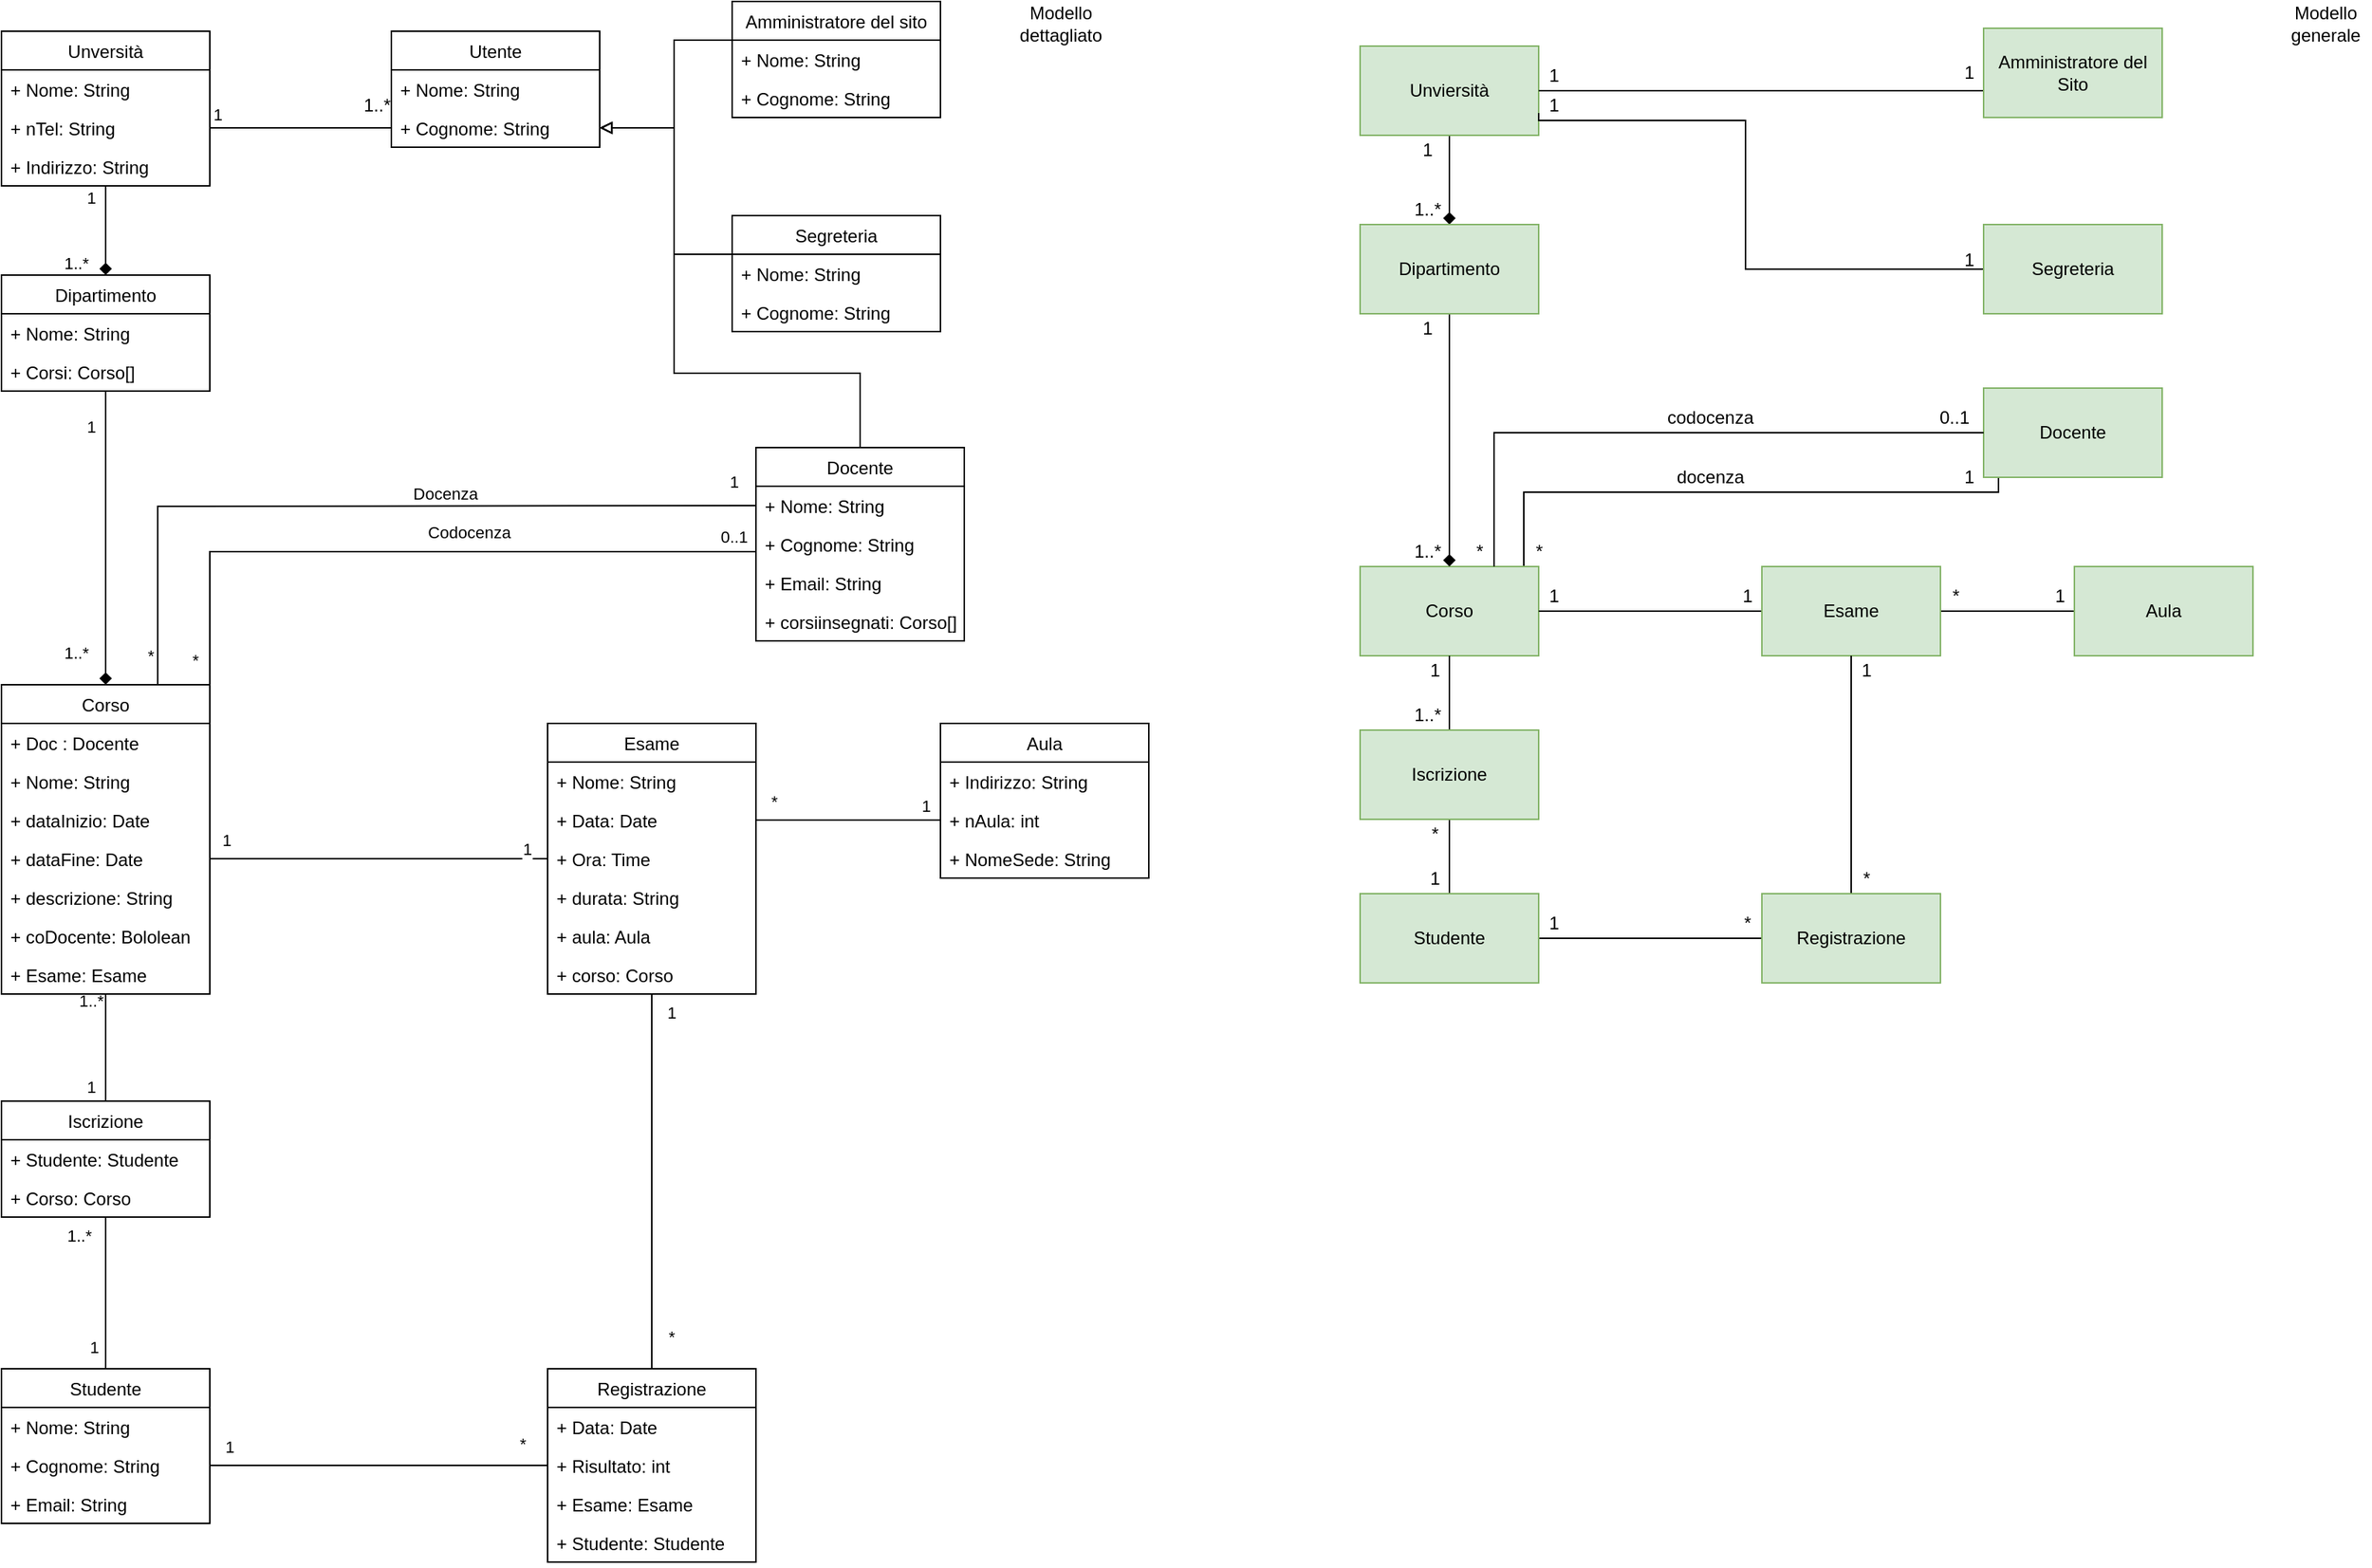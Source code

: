 <mxfile version="16.5.3" type="github">
  <diagram id="H7skH_uxNTBNEzFsWEwE" name="Page-1">
    <mxGraphModel dx="984" dy="561" grid="1" gridSize="10" guides="1" tooltips="1" connect="1" arrows="1" fold="1" page="1" pageScale="1" pageWidth="827" pageHeight="1169" math="0" shadow="0">
      <root>
        <mxCell id="0" />
        <mxCell id="1" parent="0" />
        <mxCell id="htZBh3Qq9oiqBA05xZiS-46" style="edgeStyle=orthogonalEdgeStyle;rounded=0;orthogonalLoop=1;jettySize=auto;html=1;entryX=0.5;entryY=0;entryDx=0;entryDy=0;endArrow=diamond;endFill=1;" parent="1" source="htZBh3Qq9oiqBA05xZiS-1" target="htZBh3Qq9oiqBA05xZiS-45" edge="1">
          <mxGeometry relative="1" as="geometry" />
        </mxCell>
        <mxCell id="htZBh3Qq9oiqBA05xZiS-1" value="Unviersità" style="whiteSpace=wrap;html=1;fillColor=#d5e8d4;strokeColor=#82b366;" parent="1" vertex="1">
          <mxGeometry x="941" y="50" width="120" height="60" as="geometry" />
        </mxCell>
        <mxCell id="htZBh3Qq9oiqBA05xZiS-37" style="edgeStyle=orthogonalEdgeStyle;rounded=0;orthogonalLoop=1;jettySize=auto;html=1;endArrow=none;endFill=0;" parent="1" source="htZBh3Qq9oiqBA05xZiS-4" target="htZBh3Qq9oiqBA05xZiS-9" edge="1">
          <mxGeometry relative="1" as="geometry" />
        </mxCell>
        <mxCell id="htZBh3Qq9oiqBA05xZiS-39" style="edgeStyle=orthogonalEdgeStyle;rounded=0;orthogonalLoop=1;jettySize=auto;html=1;endArrow=none;endFill=0;" parent="1" source="htZBh3Qq9oiqBA05xZiS-4" target="htZBh3Qq9oiqBA05xZiS-13" edge="1">
          <mxGeometry relative="1" as="geometry" />
        </mxCell>
        <mxCell id="htZBh3Qq9oiqBA05xZiS-4" value="Studente" style="rounded=0;whiteSpace=wrap;html=1;fillColor=#d5e8d4;strokeColor=#82b366;" parent="1" vertex="1">
          <mxGeometry x="941" y="620" width="120" height="60" as="geometry" />
        </mxCell>
        <mxCell id="htZBh3Qq9oiqBA05xZiS-31" style="edgeStyle=orthogonalEdgeStyle;rounded=0;orthogonalLoop=1;jettySize=auto;html=1;entryX=0.75;entryY=0;entryDx=0;entryDy=0;endArrow=none;endFill=0;" parent="1" source="htZBh3Qq9oiqBA05xZiS-5" target="htZBh3Qq9oiqBA05xZiS-8" edge="1">
          <mxGeometry relative="1" as="geometry">
            <Array as="points">
              <mxPoint x="1370" y="350" />
              <mxPoint x="1051" y="350" />
              <mxPoint x="1051" y="400" />
            </Array>
          </mxGeometry>
        </mxCell>
        <mxCell id="HuHh-bClSopEB2dZjoSl-1" style="edgeStyle=orthogonalEdgeStyle;rounded=0;orthogonalLoop=1;jettySize=auto;html=1;entryX=0.75;entryY=0;entryDx=0;entryDy=0;endArrow=none;endFill=0;startArrow=none;" parent="1" target="htZBh3Qq9oiqBA05xZiS-8" edge="1">
          <mxGeometry relative="1" as="geometry">
            <mxPoint x="1191" y="280" as="targetPoint" />
            <mxPoint x="1031" y="400" as="sourcePoint" />
          </mxGeometry>
        </mxCell>
        <mxCell id="htZBh3Qq9oiqBA05xZiS-5" value="Docente" style="rounded=0;whiteSpace=wrap;html=1;fillColor=#d5e8d4;strokeColor=#82b366;" parent="1" vertex="1">
          <mxGeometry x="1360" y="280" width="120" height="60" as="geometry" />
        </mxCell>
        <mxCell id="htZBh3Qq9oiqBA05xZiS-49" style="edgeStyle=orthogonalEdgeStyle;rounded=0;orthogonalLoop=1;jettySize=auto;html=1;entryX=1;entryY=0.75;entryDx=0;entryDy=0;endArrow=none;endFill=0;" parent="1" source="htZBh3Qq9oiqBA05xZiS-6" target="htZBh3Qq9oiqBA05xZiS-1" edge="1">
          <mxGeometry relative="1" as="geometry">
            <Array as="points">
              <mxPoint x="1200" y="200" />
              <mxPoint x="1200" y="100" />
              <mxPoint x="1061" y="100" />
            </Array>
          </mxGeometry>
        </mxCell>
        <mxCell id="htZBh3Qq9oiqBA05xZiS-6" value="Segreteria" style="rounded=0;whiteSpace=wrap;html=1;fillColor=#d5e8d4;strokeColor=#82b366;" parent="1" vertex="1">
          <mxGeometry x="1360" y="170" width="120" height="60" as="geometry" />
        </mxCell>
        <mxCell id="htZBh3Qq9oiqBA05xZiS-48" style="edgeStyle=orthogonalEdgeStyle;rounded=0;orthogonalLoop=1;jettySize=auto;html=1;entryX=1;entryY=0.5;entryDx=0;entryDy=0;endArrow=none;endFill=0;" parent="1" source="htZBh3Qq9oiqBA05xZiS-7" target="htZBh3Qq9oiqBA05xZiS-1" edge="1">
          <mxGeometry relative="1" as="geometry">
            <Array as="points">
              <mxPoint x="1120" y="80" />
              <mxPoint x="1120" y="80" />
            </Array>
          </mxGeometry>
        </mxCell>
        <mxCell id="htZBh3Qq9oiqBA05xZiS-7" value="Amministratore del Sito" style="rounded=0;whiteSpace=wrap;html=1;fillColor=#d5e8d4;strokeColor=#82b366;" parent="1" vertex="1">
          <mxGeometry x="1360" y="38" width="120" height="60" as="geometry" />
        </mxCell>
        <mxCell id="htZBh3Qq9oiqBA05xZiS-8" value="Corso" style="rounded=0;whiteSpace=wrap;html=1;fillColor=#d5e8d4;strokeColor=#82b366;" parent="1" vertex="1">
          <mxGeometry x="941" y="400" width="120" height="60" as="geometry" />
        </mxCell>
        <mxCell id="htZBh3Qq9oiqBA05xZiS-36" style="edgeStyle=orthogonalEdgeStyle;rounded=0;orthogonalLoop=1;jettySize=auto;html=1;entryX=0.5;entryY=1;entryDx=0;entryDy=0;endArrow=none;endFill=0;" parent="1" source="htZBh3Qq9oiqBA05xZiS-9" target="htZBh3Qq9oiqBA05xZiS-8" edge="1">
          <mxGeometry relative="1" as="geometry" />
        </mxCell>
        <mxCell id="htZBh3Qq9oiqBA05xZiS-9" value="Iscrizione" style="rounded=0;whiteSpace=wrap;html=1;fillColor=#d5e8d4;strokeColor=#82b366;" parent="1" vertex="1">
          <mxGeometry x="941" y="510" width="120" height="60" as="geometry" />
        </mxCell>
        <mxCell id="htZBh3Qq9oiqBA05xZiS-42" style="edgeStyle=orthogonalEdgeStyle;rounded=0;orthogonalLoop=1;jettySize=auto;html=1;endArrow=none;endFill=0;" parent="1" source="htZBh3Qq9oiqBA05xZiS-10" target="htZBh3Qq9oiqBA05xZiS-12" edge="1">
          <mxGeometry relative="1" as="geometry" />
        </mxCell>
        <mxCell id="htZBh3Qq9oiqBA05xZiS-43" style="edgeStyle=orthogonalEdgeStyle;rounded=0;orthogonalLoop=1;jettySize=auto;html=1;entryX=1;entryY=0.5;entryDx=0;entryDy=0;endArrow=none;endFill=0;" parent="1" source="htZBh3Qq9oiqBA05xZiS-10" target="htZBh3Qq9oiqBA05xZiS-8" edge="1">
          <mxGeometry relative="1" as="geometry" />
        </mxCell>
        <mxCell id="htZBh3Qq9oiqBA05xZiS-10" value="Esame" style="rounded=0;whiteSpace=wrap;html=1;fillColor=#d5e8d4;strokeColor=#82b366;" parent="1" vertex="1">
          <mxGeometry x="1211" y="400" width="120" height="60" as="geometry" />
        </mxCell>
        <mxCell id="htZBh3Qq9oiqBA05xZiS-12" value="Aula" style="rounded=0;whiteSpace=wrap;html=1;fillColor=#d5e8d4;strokeColor=#82b366;" parent="1" vertex="1">
          <mxGeometry x="1421" y="400" width="120" height="60" as="geometry" />
        </mxCell>
        <mxCell id="htZBh3Qq9oiqBA05xZiS-41" style="edgeStyle=orthogonalEdgeStyle;rounded=0;orthogonalLoop=1;jettySize=auto;html=1;entryX=0.5;entryY=1;entryDx=0;entryDy=0;endArrow=none;endFill=0;" parent="1" source="htZBh3Qq9oiqBA05xZiS-13" target="htZBh3Qq9oiqBA05xZiS-10" edge="1">
          <mxGeometry relative="1" as="geometry">
            <Array as="points">
              <mxPoint x="1271" y="550" />
              <mxPoint x="1271" y="550" />
            </Array>
          </mxGeometry>
        </mxCell>
        <mxCell id="htZBh3Qq9oiqBA05xZiS-13" value="Registrazione" style="rounded=0;whiteSpace=wrap;html=1;fillColor=#d5e8d4;strokeColor=#82b366;" parent="1" vertex="1">
          <mxGeometry x="1211" y="620" width="120" height="60" as="geometry" />
        </mxCell>
        <mxCell id="htZBh3Qq9oiqBA05xZiS-47" style="edgeStyle=orthogonalEdgeStyle;rounded=0;orthogonalLoop=1;jettySize=auto;html=1;entryX=0.5;entryY=0;entryDx=0;entryDy=0;endArrow=diamond;endFill=1;" parent="1" source="htZBh3Qq9oiqBA05xZiS-45" target="htZBh3Qq9oiqBA05xZiS-8" edge="1">
          <mxGeometry relative="1" as="geometry" />
        </mxCell>
        <mxCell id="htZBh3Qq9oiqBA05xZiS-45" value="Dipartimento" style="rounded=0;whiteSpace=wrap;html=1;fillColor=#d5e8d4;strokeColor=#82b366;" parent="1" vertex="1">
          <mxGeometry x="941" y="170" width="120" height="60" as="geometry" />
        </mxCell>
        <mxCell id="HuHh-bClSopEB2dZjoSl-2" value="docenza" style="text;html=1;align=center;verticalAlign=middle;resizable=0;points=[];autosize=1;strokeColor=none;fillColor=none;" parent="1" vertex="1">
          <mxGeometry x="1146" y="330" width="60" height="20" as="geometry" />
        </mxCell>
        <mxCell id="HuHh-bClSopEB2dZjoSl-3" value="codocenza" style="text;html=1;align=center;verticalAlign=middle;resizable=0;points=[];autosize=1;strokeColor=none;fillColor=none;" parent="1" vertex="1">
          <mxGeometry x="1141" y="290" width="70" height="20" as="geometry" />
        </mxCell>
        <mxCell id="HuHh-bClSopEB2dZjoSl-6" value="1" style="text;html=1;align=center;verticalAlign=middle;resizable=0;points=[];autosize=1;strokeColor=none;fillColor=none;" parent="1" vertex="1">
          <mxGeometry x="1061" y="60" width="20" height="20" as="geometry" />
        </mxCell>
        <mxCell id="HuHh-bClSopEB2dZjoSl-7" value="1" style="text;html=1;align=center;verticalAlign=middle;resizable=0;points=[];autosize=1;strokeColor=none;fillColor=none;" parent="1" vertex="1">
          <mxGeometry x="1340" y="58" width="20" height="20" as="geometry" />
        </mxCell>
        <mxCell id="HuHh-bClSopEB2dZjoSl-8" value="1" style="text;html=1;align=center;verticalAlign=middle;resizable=0;points=[];autosize=1;strokeColor=none;fillColor=none;" parent="1" vertex="1">
          <mxGeometry x="1340" y="184" width="20" height="20" as="geometry" />
        </mxCell>
        <mxCell id="HuHh-bClSopEB2dZjoSl-9" value="1" style="text;html=1;align=center;verticalAlign=middle;resizable=0;points=[];autosize=1;strokeColor=none;fillColor=none;" parent="1" vertex="1">
          <mxGeometry x="1061" y="80" width="20" height="20" as="geometry" />
        </mxCell>
        <mxCell id="HuHh-bClSopEB2dZjoSl-10" value="1" style="text;html=1;align=center;verticalAlign=middle;resizable=0;points=[];autosize=1;strokeColor=none;fillColor=none;" parent="1" vertex="1">
          <mxGeometry x="976" y="110" width="20" height="20" as="geometry" />
        </mxCell>
        <mxCell id="HuHh-bClSopEB2dZjoSl-11" value="1..*" style="text;html=1;align=center;verticalAlign=middle;resizable=0;points=[];autosize=1;strokeColor=none;fillColor=none;" parent="1" vertex="1">
          <mxGeometry x="971" y="150" width="30" height="20" as="geometry" />
        </mxCell>
        <mxCell id="HuHh-bClSopEB2dZjoSl-12" value="1" style="text;html=1;align=center;verticalAlign=middle;resizable=0;points=[];autosize=1;strokeColor=none;fillColor=none;" parent="1" vertex="1">
          <mxGeometry x="976" y="230" width="20" height="20" as="geometry" />
        </mxCell>
        <mxCell id="HuHh-bClSopEB2dZjoSl-13" value="1..*" style="text;html=1;align=center;verticalAlign=middle;resizable=0;points=[];autosize=1;strokeColor=none;fillColor=none;" parent="1" vertex="1">
          <mxGeometry x="971" y="380" width="30" height="20" as="geometry" />
        </mxCell>
        <mxCell id="HuHh-bClSopEB2dZjoSl-18" value="1" style="text;html=1;align=center;verticalAlign=middle;resizable=0;points=[];autosize=1;strokeColor=none;fillColor=none;" parent="1" vertex="1">
          <mxGeometry x="981" y="460" width="20" height="20" as="geometry" />
        </mxCell>
        <mxCell id="HuHh-bClSopEB2dZjoSl-19" value="1..*" style="text;html=1;align=center;verticalAlign=middle;resizable=0;points=[];autosize=1;strokeColor=none;fillColor=none;" parent="1" vertex="1">
          <mxGeometry x="971" y="490" width="30" height="20" as="geometry" />
        </mxCell>
        <mxCell id="HuHh-bClSopEB2dZjoSl-20" value="*" style="text;html=1;align=center;verticalAlign=middle;resizable=0;points=[];autosize=1;strokeColor=none;fillColor=none;" parent="1" vertex="1">
          <mxGeometry x="981" y="570" width="20" height="20" as="geometry" />
        </mxCell>
        <mxCell id="HuHh-bClSopEB2dZjoSl-21" value="1" style="text;html=1;align=center;verticalAlign=middle;resizable=0;points=[];autosize=1;strokeColor=none;fillColor=none;" parent="1" vertex="1">
          <mxGeometry x="981" y="600" width="20" height="20" as="geometry" />
        </mxCell>
        <mxCell id="HuHh-bClSopEB2dZjoSl-23" value="1" style="text;html=1;align=center;verticalAlign=middle;resizable=0;points=[];autosize=1;strokeColor=none;fillColor=none;" parent="1" vertex="1">
          <mxGeometry x="1061" y="630" width="20" height="20" as="geometry" />
        </mxCell>
        <mxCell id="HuHh-bClSopEB2dZjoSl-24" value="*" style="text;html=1;align=center;verticalAlign=middle;resizable=0;points=[];autosize=1;strokeColor=none;fillColor=none;" parent="1" vertex="1">
          <mxGeometry x="1191" y="630" width="20" height="20" as="geometry" />
        </mxCell>
        <mxCell id="HuHh-bClSopEB2dZjoSl-25" value="*" style="text;html=1;align=center;verticalAlign=middle;resizable=0;points=[];autosize=1;strokeColor=none;fillColor=none;" parent="1" vertex="1">
          <mxGeometry x="1271" y="600" width="20" height="20" as="geometry" />
        </mxCell>
        <mxCell id="HuHh-bClSopEB2dZjoSl-26" value="1" style="text;html=1;align=center;verticalAlign=middle;resizable=0;points=[];autosize=1;strokeColor=none;fillColor=none;" parent="1" vertex="1">
          <mxGeometry x="1271" y="460" width="20" height="20" as="geometry" />
        </mxCell>
        <mxCell id="HuHh-bClSopEB2dZjoSl-27" value="*" style="text;html=1;align=center;verticalAlign=middle;resizable=0;points=[];autosize=1;strokeColor=none;fillColor=none;" parent="1" vertex="1">
          <mxGeometry x="1331" y="410" width="20" height="20" as="geometry" />
        </mxCell>
        <mxCell id="HuHh-bClSopEB2dZjoSl-29" value="1" style="text;html=1;align=center;verticalAlign=middle;resizable=0;points=[];autosize=1;strokeColor=none;fillColor=none;" parent="1" vertex="1">
          <mxGeometry x="1401" y="410" width="20" height="20" as="geometry" />
        </mxCell>
        <mxCell id="HuHh-bClSopEB2dZjoSl-30" value="1" style="text;html=1;align=center;verticalAlign=middle;resizable=0;points=[];autosize=1;strokeColor=none;fillColor=none;" parent="1" vertex="1">
          <mxGeometry x="1061" y="410" width="20" height="20" as="geometry" />
        </mxCell>
        <mxCell id="HuHh-bClSopEB2dZjoSl-31" value="1" style="text;html=1;align=center;verticalAlign=middle;resizable=0;points=[];autosize=1;strokeColor=none;fillColor=none;" parent="1" vertex="1">
          <mxGeometry x="1191" y="410" width="20" height="20" as="geometry" />
        </mxCell>
        <mxCell id="HuHh-bClSopEB2dZjoSl-32" value="1" style="text;html=1;align=center;verticalAlign=middle;resizable=0;points=[];autosize=1;strokeColor=none;fillColor=none;" parent="1" vertex="1">
          <mxGeometry x="1340" y="330" width="20" height="20" as="geometry" />
        </mxCell>
        <mxCell id="HuHh-bClSopEB2dZjoSl-33" value="0..1" style="text;html=1;align=center;verticalAlign=middle;resizable=0;points=[];autosize=1;strokeColor=none;fillColor=none;" parent="1" vertex="1">
          <mxGeometry x="1320" y="290" width="40" height="20" as="geometry" />
        </mxCell>
        <mxCell id="HuHh-bClSopEB2dZjoSl-34" value="*" style="text;html=1;align=center;verticalAlign=middle;resizable=0;points=[];autosize=1;strokeColor=none;fillColor=none;" parent="1" vertex="1">
          <mxGeometry x="1051" y="380" width="20" height="20" as="geometry" />
        </mxCell>
        <mxCell id="HuHh-bClSopEB2dZjoSl-36" value="" style="edgeStyle=orthogonalEdgeStyle;rounded=0;orthogonalLoop=1;jettySize=auto;html=1;entryX=0.75;entryY=0;entryDx=0;entryDy=0;endArrow=none;endFill=0;" parent="1" source="htZBh3Qq9oiqBA05xZiS-5" target="htZBh3Qq9oiqBA05xZiS-8" edge="1">
          <mxGeometry relative="1" as="geometry">
            <mxPoint x="1036" y="380" as="targetPoint" />
            <mxPoint x="1211" y="280" as="sourcePoint" />
          </mxGeometry>
        </mxCell>
        <mxCell id="HuHh-bClSopEB2dZjoSl-37" value="*" style="text;html=1;align=center;verticalAlign=middle;resizable=0;points=[];autosize=1;strokeColor=none;fillColor=none;" parent="1" vertex="1">
          <mxGeometry x="1011" y="380" width="20" height="20" as="geometry" />
        </mxCell>
        <mxCell id="KtQMih75mMSEq9B0olER-35" style="edgeStyle=orthogonalEdgeStyle;rounded=0;orthogonalLoop=1;jettySize=auto;html=1;entryX=0.5;entryY=0;entryDx=0;entryDy=0;endArrow=diamond;endFill=1;" parent="1" source="KtQMih75mMSEq9B0olER-1" target="KtQMih75mMSEq9B0olER-6" edge="1">
          <mxGeometry relative="1" as="geometry" />
        </mxCell>
        <mxCell id="KtQMih75mMSEq9B0olER-36" value="1" style="edgeLabel;html=1;align=center;verticalAlign=middle;resizable=0;points=[];" parent="KtQMih75mMSEq9B0olER-35" vertex="1" connectable="0">
          <mxGeometry x="-0.738" y="-1" relative="1" as="geometry">
            <mxPoint x="-9" as="offset" />
          </mxGeometry>
        </mxCell>
        <mxCell id="KtQMih75mMSEq9B0olER-37" value="1..*" style="edgeLabel;html=1;align=center;verticalAlign=middle;resizable=0;points=[];" parent="KtQMih75mMSEq9B0olER-35" vertex="1" connectable="0">
          <mxGeometry x="0.711" y="-1" relative="1" as="geometry">
            <mxPoint x="-19" as="offset" />
          </mxGeometry>
        </mxCell>
        <mxCell id="KtQMih75mMSEq9B0olER-1" value="Unversità" style="swimlane;fontStyle=0;childLayout=stackLayout;horizontal=1;startSize=26;fillColor=none;horizontalStack=0;resizeParent=1;resizeParentMax=0;resizeLast=0;collapsible=1;marginBottom=0;" parent="1" vertex="1">
          <mxGeometry x="28" y="40" width="140" height="104" as="geometry">
            <mxRectangle x="70" y="120" width="90" height="26" as="alternateBounds" />
          </mxGeometry>
        </mxCell>
        <mxCell id="KtQMih75mMSEq9B0olER-2" value="+ Nome: String" style="text;strokeColor=none;fillColor=none;align=left;verticalAlign=top;spacingLeft=4;spacingRight=4;overflow=hidden;rotatable=0;points=[[0,0.5],[1,0.5]];portConstraint=eastwest;" parent="KtQMih75mMSEq9B0olER-1" vertex="1">
          <mxGeometry y="26" width="140" height="26" as="geometry" />
        </mxCell>
        <mxCell id="KtQMih75mMSEq9B0olER-3" value="+ nTel: String" style="text;strokeColor=none;fillColor=none;align=left;verticalAlign=top;spacingLeft=4;spacingRight=4;overflow=hidden;rotatable=0;points=[[0,0.5],[1,0.5]];portConstraint=eastwest;" parent="KtQMih75mMSEq9B0olER-1" vertex="1">
          <mxGeometry y="52" width="140" height="26" as="geometry" />
        </mxCell>
        <mxCell id="KtQMih75mMSEq9B0olER-4" value="+ Indirizzo: String" style="text;strokeColor=none;fillColor=none;align=left;verticalAlign=top;spacingLeft=4;spacingRight=4;overflow=hidden;rotatable=0;points=[[0,0.5],[1,0.5]];portConstraint=eastwest;" parent="KtQMih75mMSEq9B0olER-1" vertex="1">
          <mxGeometry y="78" width="140" height="26" as="geometry" />
        </mxCell>
        <mxCell id="KtQMih75mMSEq9B0olER-38" style="edgeStyle=orthogonalEdgeStyle;rounded=0;orthogonalLoop=1;jettySize=auto;html=1;entryX=0.5;entryY=0;entryDx=0;entryDy=0;endArrow=diamond;endFill=1;" parent="1" source="KtQMih75mMSEq9B0olER-6" target="KtQMih75mMSEq9B0olER-10" edge="1">
          <mxGeometry relative="1" as="geometry" />
        </mxCell>
        <mxCell id="KtQMih75mMSEq9B0olER-39" value="1" style="edgeLabel;html=1;align=center;verticalAlign=middle;resizable=0;points=[];" parent="KtQMih75mMSEq9B0olER-38" vertex="1" connectable="0">
          <mxGeometry x="-0.741" relative="1" as="geometry">
            <mxPoint x="-10" y="-2" as="offset" />
          </mxGeometry>
        </mxCell>
        <mxCell id="KtQMih75mMSEq9B0olER-40" value="1..*" style="edgeLabel;html=1;align=center;verticalAlign=middle;resizable=0;points=[];" parent="KtQMih75mMSEq9B0olER-38" vertex="1" connectable="0">
          <mxGeometry x="0.778" relative="1" as="geometry">
            <mxPoint x="-20" as="offset" />
          </mxGeometry>
        </mxCell>
        <mxCell id="KtQMih75mMSEq9B0olER-6" value="Dipartimento" style="swimlane;fontStyle=0;childLayout=stackLayout;horizontal=1;startSize=26;fillColor=none;horizontalStack=0;resizeParent=1;resizeParentMax=0;resizeLast=0;collapsible=1;marginBottom=0;" parent="1" vertex="1">
          <mxGeometry x="28" y="204" width="140" height="78" as="geometry" />
        </mxCell>
        <mxCell id="KtQMih75mMSEq9B0olER-7" value="+ Nome: String" style="text;strokeColor=none;fillColor=none;align=left;verticalAlign=top;spacingLeft=4;spacingRight=4;overflow=hidden;rotatable=0;points=[[0,0.5],[1,0.5]];portConstraint=eastwest;" parent="KtQMih75mMSEq9B0olER-6" vertex="1">
          <mxGeometry y="26" width="140" height="26" as="geometry" />
        </mxCell>
        <mxCell id="KtQMih75mMSEq9B0olER-8" value="+ Corsi: Corso[]" style="text;strokeColor=none;fillColor=none;align=left;verticalAlign=top;spacingLeft=4;spacingRight=4;overflow=hidden;rotatable=0;points=[[0,0.5],[1,0.5]];portConstraint=eastwest;" parent="KtQMih75mMSEq9B0olER-6" vertex="1">
          <mxGeometry y="52" width="140" height="26" as="geometry" />
        </mxCell>
        <mxCell id="KtQMih75mMSEq9B0olER-46" style="edgeStyle=orthogonalEdgeStyle;rounded=0;orthogonalLoop=1;jettySize=auto;html=1;entryX=0.5;entryY=0;entryDx=0;entryDy=0;endArrow=none;endFill=0;" parent="1" source="KtQMih75mMSEq9B0olER-10" target="KtQMih75mMSEq9B0olER-41" edge="1">
          <mxGeometry relative="1" as="geometry" />
        </mxCell>
        <mxCell id="KtQMih75mMSEq9B0olER-47" value="1" style="edgeLabel;html=1;align=center;verticalAlign=middle;resizable=0;points=[];" parent="KtQMih75mMSEq9B0olER-46" vertex="1" connectable="0">
          <mxGeometry x="0.836" relative="1" as="geometry">
            <mxPoint x="-10" y="-4" as="offset" />
          </mxGeometry>
        </mxCell>
        <mxCell id="KtQMih75mMSEq9B0olER-48" value="1..*" style="edgeLabel;html=1;align=center;verticalAlign=middle;resizable=0;points=[];" parent="KtQMih75mMSEq9B0olER-46" vertex="1" connectable="0">
          <mxGeometry x="-0.876" y="-1" relative="1" as="geometry">
            <mxPoint x="-9" as="offset" />
          </mxGeometry>
        </mxCell>
        <mxCell id="KtQMih75mMSEq9B0olER-10" value="Corso" style="swimlane;fontStyle=0;childLayout=stackLayout;horizontal=1;startSize=26;fillColor=none;horizontalStack=0;resizeParent=1;resizeParentMax=0;resizeLast=0;collapsible=1;marginBottom=0;" parent="1" vertex="1">
          <mxGeometry x="28" y="479.5" width="140" height="208" as="geometry" />
        </mxCell>
        <mxCell id="KtQMih75mMSEq9B0olER-11" value="+ Doc : Docente " style="text;strokeColor=none;fillColor=none;align=left;verticalAlign=top;spacingLeft=4;spacingRight=4;overflow=hidden;rotatable=0;points=[[0,0.5],[1,0.5]];portConstraint=eastwest;" parent="KtQMih75mMSEq9B0olER-10" vertex="1">
          <mxGeometry y="26" width="140" height="26" as="geometry" />
        </mxCell>
        <mxCell id="KtQMih75mMSEq9B0olER-12" value="+ Nome: String" style="text;strokeColor=none;fillColor=none;align=left;verticalAlign=top;spacingLeft=4;spacingRight=4;overflow=hidden;rotatable=0;points=[[0,0.5],[1,0.5]];portConstraint=eastwest;" parent="KtQMih75mMSEq9B0olER-10" vertex="1">
          <mxGeometry y="52" width="140" height="26" as="geometry" />
        </mxCell>
        <mxCell id="KtQMih75mMSEq9B0olER-13" value="+ dataInizio: Date&#xa;" style="text;strokeColor=none;fillColor=none;align=left;verticalAlign=top;spacingLeft=4;spacingRight=4;overflow=hidden;rotatable=0;points=[[0,0.5],[1,0.5]];portConstraint=eastwest;" parent="KtQMih75mMSEq9B0olER-10" vertex="1">
          <mxGeometry y="78" width="140" height="26" as="geometry" />
        </mxCell>
        <mxCell id="KtQMih75mMSEq9B0olER-14" value="+ dataFine: Date&#xa;" style="text;strokeColor=none;fillColor=none;align=left;verticalAlign=top;spacingLeft=4;spacingRight=4;overflow=hidden;rotatable=0;points=[[0,0.5],[1,0.5]];portConstraint=eastwest;" parent="KtQMih75mMSEq9B0olER-10" vertex="1">
          <mxGeometry y="104" width="140" height="26" as="geometry" />
        </mxCell>
        <mxCell id="KtQMih75mMSEq9B0olER-15" value="+ descrizione: String" style="text;strokeColor=none;fillColor=none;align=left;verticalAlign=top;spacingLeft=4;spacingRight=4;overflow=hidden;rotatable=0;points=[[0,0.5],[1,0.5]];portConstraint=eastwest;" parent="KtQMih75mMSEq9B0olER-10" vertex="1">
          <mxGeometry y="130" width="140" height="26" as="geometry" />
        </mxCell>
        <mxCell id="KtQMih75mMSEq9B0olER-16" value="+ coDocente: Bololean" style="text;strokeColor=none;fillColor=none;align=left;verticalAlign=top;spacingLeft=4;spacingRight=4;overflow=hidden;rotatable=0;points=[[0,0.5],[1,0.5]];portConstraint=eastwest;" parent="KtQMih75mMSEq9B0olER-10" vertex="1">
          <mxGeometry y="156" width="140" height="26" as="geometry" />
        </mxCell>
        <mxCell id="KtQMih75mMSEq9B0olER-17" value="+ Esame: Esame" style="text;strokeColor=none;fillColor=none;align=left;verticalAlign=top;spacingLeft=4;spacingRight=4;overflow=hidden;rotatable=0;points=[[0,0.5],[1,0.5]];portConstraint=eastwest;" parent="KtQMih75mMSEq9B0olER-10" vertex="1">
          <mxGeometry y="182" width="140" height="26" as="geometry" />
        </mxCell>
        <mxCell id="KtQMih75mMSEq9B0olER-74" style="edgeStyle=orthogonalEdgeStyle;rounded=0;orthogonalLoop=1;jettySize=auto;html=1;endArrow=none;endFill=0;" parent="1" source="KtQMih75mMSEq9B0olER-18" target="KtQMih75mMSEq9B0olER-65" edge="1">
          <mxGeometry relative="1" as="geometry" />
        </mxCell>
        <mxCell id="KtQMih75mMSEq9B0olER-75" value="1" style="edgeLabel;html=1;align=center;verticalAlign=middle;resizable=0;points=[];" parent="KtQMih75mMSEq9B0olER-74" vertex="1" connectable="0">
          <mxGeometry x="-0.879" y="1" relative="1" as="geometry">
            <mxPoint x="12" y="-3" as="offset" />
          </mxGeometry>
        </mxCell>
        <mxCell id="KtQMih75mMSEq9B0olER-76" value="*" style="edgeLabel;html=1;align=center;verticalAlign=middle;resizable=0;points=[];" parent="KtQMih75mMSEq9B0olER-74" vertex="1" connectable="0">
          <mxGeometry x="0.856" relative="1" as="geometry">
            <mxPoint x="13" y="-4" as="offset" />
          </mxGeometry>
        </mxCell>
        <mxCell id="KtQMih75mMSEq9B0olER-18" value="Esame" style="swimlane;fontStyle=0;childLayout=stackLayout;horizontal=1;startSize=26;fillColor=none;horizontalStack=0;resizeParent=1;resizeParentMax=0;resizeLast=0;collapsible=1;marginBottom=0;" parent="1" vertex="1">
          <mxGeometry x="395" y="505.5" width="140" height="182" as="geometry" />
        </mxCell>
        <mxCell id="KtQMih75mMSEq9B0olER-19" value="+ Nome: String" style="text;strokeColor=none;fillColor=none;align=left;verticalAlign=top;spacingLeft=4;spacingRight=4;overflow=hidden;rotatable=0;points=[[0,0.5],[1,0.5]];portConstraint=eastwest;" parent="KtQMih75mMSEq9B0olER-18" vertex="1">
          <mxGeometry y="26" width="140" height="26" as="geometry" />
        </mxCell>
        <mxCell id="KtQMih75mMSEq9B0olER-20" value="+ Data: Date" style="text;strokeColor=none;fillColor=none;align=left;verticalAlign=top;spacingLeft=4;spacingRight=4;overflow=hidden;rotatable=0;points=[[0,0.5],[1,0.5]];portConstraint=eastwest;" parent="KtQMih75mMSEq9B0olER-18" vertex="1">
          <mxGeometry y="52" width="140" height="26" as="geometry" />
        </mxCell>
        <mxCell id="KtQMih75mMSEq9B0olER-21" value="+ Ora: Time" style="text;strokeColor=none;fillColor=none;align=left;verticalAlign=top;spacingLeft=4;spacingRight=4;overflow=hidden;rotatable=0;points=[[0,0.5],[1,0.5]];portConstraint=eastwest;" parent="KtQMih75mMSEq9B0olER-18" vertex="1">
          <mxGeometry y="78" width="140" height="26" as="geometry" />
        </mxCell>
        <mxCell id="KtQMih75mMSEq9B0olER-22" value="+ durata: String" style="text;strokeColor=none;fillColor=none;align=left;verticalAlign=top;spacingLeft=4;spacingRight=4;overflow=hidden;rotatable=0;points=[[0,0.5],[1,0.5]];portConstraint=eastwest;" parent="KtQMih75mMSEq9B0olER-18" vertex="1">
          <mxGeometry y="104" width="140" height="26" as="geometry" />
        </mxCell>
        <mxCell id="KtQMih75mMSEq9B0olER-23" value="+ aula: Aula" style="text;strokeColor=none;fillColor=none;align=left;verticalAlign=top;spacingLeft=4;spacingRight=4;overflow=hidden;rotatable=0;points=[[0,0.5],[1,0.5]];portConstraint=eastwest;" parent="KtQMih75mMSEq9B0olER-18" vertex="1">
          <mxGeometry y="130" width="140" height="26" as="geometry" />
        </mxCell>
        <mxCell id="KtQMih75mMSEq9B0olER-100" value="+ corso: Corso" style="text;strokeColor=none;fillColor=none;align=left;verticalAlign=top;spacingLeft=4;spacingRight=4;overflow=hidden;rotatable=0;points=[[0,0.5],[1,0.5]];portConstraint=eastwest;" parent="KtQMih75mMSEq9B0olER-18" vertex="1">
          <mxGeometry y="156" width="140" height="26" as="geometry" />
        </mxCell>
        <mxCell id="KtQMih75mMSEq9B0olER-24" value="Docente" style="swimlane;fontStyle=0;childLayout=stackLayout;horizontal=1;startSize=26;fillColor=none;horizontalStack=0;resizeParent=1;resizeParentMax=0;resizeLast=0;collapsible=1;marginBottom=0;" parent="1" vertex="1">
          <mxGeometry x="535" y="320" width="140" height="130" as="geometry">
            <mxRectangle x="535" y="320" width="80" height="26" as="alternateBounds" />
          </mxGeometry>
        </mxCell>
        <mxCell id="KtQMih75mMSEq9B0olER-130" value="+ Nome: String" style="text;strokeColor=none;fillColor=none;align=left;verticalAlign=top;spacingLeft=4;spacingRight=4;overflow=hidden;rotatable=0;points=[[0,0.5],[1,0.5]];portConstraint=eastwest;" parent="KtQMih75mMSEq9B0olER-24" vertex="1">
          <mxGeometry y="26" width="140" height="26" as="geometry" />
        </mxCell>
        <mxCell id="KtQMih75mMSEq9B0olER-131" value="+ Cognome: String" style="text;strokeColor=none;fillColor=none;align=left;verticalAlign=top;spacingLeft=4;spacingRight=4;overflow=hidden;rotatable=0;points=[[0,0.5],[1,0.5]];portConstraint=eastwest;" parent="KtQMih75mMSEq9B0olER-24" vertex="1">
          <mxGeometry y="52" width="140" height="26" as="geometry" />
        </mxCell>
        <mxCell id="KtQMih75mMSEq9B0olER-27" value="+ Email: String" style="text;strokeColor=none;fillColor=none;align=left;verticalAlign=top;spacingLeft=4;spacingRight=4;overflow=hidden;rotatable=0;points=[[0,0.5],[1,0.5]];portConstraint=eastwest;" parent="KtQMih75mMSEq9B0olER-24" vertex="1">
          <mxGeometry y="78" width="140" height="26" as="geometry" />
        </mxCell>
        <mxCell id="KtQMih75mMSEq9B0olER-28" value="+ corsiinsegnati: Corso[]" style="text;strokeColor=none;fillColor=none;align=left;verticalAlign=top;spacingLeft=4;spacingRight=4;overflow=hidden;rotatable=0;points=[[0,0.5],[1,0.5]];portConstraint=eastwest;" parent="KtQMih75mMSEq9B0olER-24" vertex="1">
          <mxGeometry y="104" width="140" height="26" as="geometry" />
        </mxCell>
        <mxCell id="KtQMih75mMSEq9B0olER-29" value="Studente" style="swimlane;fontStyle=0;childLayout=stackLayout;horizontal=1;startSize=26;fillColor=none;horizontalStack=0;resizeParent=1;resizeParentMax=0;resizeLast=0;collapsible=1;marginBottom=0;" parent="1" vertex="1">
          <mxGeometry x="28" y="939.5" width="140" height="104" as="geometry" />
        </mxCell>
        <mxCell id="KtQMih75mMSEq9B0olER-30" value="+ Nome: String" style="text;strokeColor=none;fillColor=none;align=left;verticalAlign=top;spacingLeft=4;spacingRight=4;overflow=hidden;rotatable=0;points=[[0,0.5],[1,0.5]];portConstraint=eastwest;" parent="KtQMih75mMSEq9B0olER-29" vertex="1">
          <mxGeometry y="26" width="140" height="26" as="geometry" />
        </mxCell>
        <mxCell id="KtQMih75mMSEq9B0olER-31" value="+ Cognome: String" style="text;strokeColor=none;fillColor=none;align=left;verticalAlign=top;spacingLeft=4;spacingRight=4;overflow=hidden;rotatable=0;points=[[0,0.5],[1,0.5]];portConstraint=eastwest;" parent="KtQMih75mMSEq9B0olER-29" vertex="1">
          <mxGeometry y="52" width="140" height="26" as="geometry" />
        </mxCell>
        <mxCell id="KtQMih75mMSEq9B0olER-32" value="+ Email: String" style="text;strokeColor=none;fillColor=none;align=left;verticalAlign=top;spacingLeft=4;spacingRight=4;overflow=hidden;rotatable=0;points=[[0,0.5],[1,0.5]];portConstraint=eastwest;" parent="KtQMih75mMSEq9B0olER-29" vertex="1">
          <mxGeometry y="78" width="140" height="26" as="geometry" />
        </mxCell>
        <mxCell id="KtQMih75mMSEq9B0olER-49" style="edgeStyle=orthogonalEdgeStyle;rounded=0;orthogonalLoop=1;jettySize=auto;html=1;entryX=0.5;entryY=0;entryDx=0;entryDy=0;endArrow=none;endFill=0;" parent="1" source="KtQMih75mMSEq9B0olER-41" target="KtQMih75mMSEq9B0olER-29" edge="1">
          <mxGeometry relative="1" as="geometry" />
        </mxCell>
        <mxCell id="KtQMih75mMSEq9B0olER-98" value="1" style="edgeLabel;html=1;align=center;verticalAlign=middle;resizable=0;points=[];" parent="KtQMih75mMSEq9B0olER-49" vertex="1" connectable="0">
          <mxGeometry x="0.704" y="-1" relative="1" as="geometry">
            <mxPoint x="-7" as="offset" />
          </mxGeometry>
        </mxCell>
        <mxCell id="KtQMih75mMSEq9B0olER-99" value="1..*" style="edgeLabel;html=1;align=center;verticalAlign=middle;resizable=0;points=[];" parent="KtQMih75mMSEq9B0olER-49" vertex="1" connectable="0">
          <mxGeometry x="-0.676" y="4" relative="1" as="geometry">
            <mxPoint x="-22" y="-4" as="offset" />
          </mxGeometry>
        </mxCell>
        <mxCell id="KtQMih75mMSEq9B0olER-41" value="Iscrizione" style="swimlane;fontStyle=0;childLayout=stackLayout;horizontal=1;startSize=26;fillColor=none;horizontalStack=0;resizeParent=1;resizeParentMax=0;resizeLast=0;collapsible=1;marginBottom=0;" parent="1" vertex="1">
          <mxGeometry x="28" y="759.5" width="140" height="78" as="geometry">
            <mxRectangle x="28" y="759.5" width="80" height="26" as="alternateBounds" />
          </mxGeometry>
        </mxCell>
        <mxCell id="KtQMih75mMSEq9B0olER-42" value="+ Studente: Studente" style="text;strokeColor=none;fillColor=none;align=left;verticalAlign=top;spacingLeft=4;spacingRight=4;overflow=hidden;rotatable=0;points=[[0,0.5],[1,0.5]];portConstraint=eastwest;" parent="KtQMih75mMSEq9B0olER-41" vertex="1">
          <mxGeometry y="26" width="140" height="26" as="geometry" />
        </mxCell>
        <mxCell id="KtQMih75mMSEq9B0olER-43" value="+ Corso: Corso" style="text;strokeColor=none;fillColor=none;align=left;verticalAlign=top;spacingLeft=4;spacingRight=4;overflow=hidden;rotatable=0;points=[[0,0.5],[1,0.5]];portConstraint=eastwest;" parent="KtQMih75mMSEq9B0olER-41" vertex="1">
          <mxGeometry y="52" width="140" height="26" as="geometry" />
        </mxCell>
        <mxCell id="KtQMih75mMSEq9B0olER-50" value="Amministratore del sito" style="swimlane;fontStyle=0;childLayout=stackLayout;horizontal=1;startSize=26;fillColor=none;horizontalStack=0;resizeParent=1;resizeParentMax=0;resizeLast=0;collapsible=1;marginBottom=0;" parent="1" vertex="1">
          <mxGeometry x="519" y="20" width="140" height="78" as="geometry" />
        </mxCell>
        <mxCell id="KtQMih75mMSEq9B0olER-126" value="+ Nome: String" style="text;strokeColor=none;fillColor=none;align=left;verticalAlign=top;spacingLeft=4;spacingRight=4;overflow=hidden;rotatable=0;points=[[0,0.5],[1,0.5]];portConstraint=eastwest;" parent="KtQMih75mMSEq9B0olER-50" vertex="1">
          <mxGeometry y="26" width="140" height="26" as="geometry" />
        </mxCell>
        <mxCell id="KtQMih75mMSEq9B0olER-127" value="+ Cognome: String" style="text;strokeColor=none;fillColor=none;align=left;verticalAlign=top;spacingLeft=4;spacingRight=4;overflow=hidden;rotatable=0;points=[[0,0.5],[1,0.5]];portConstraint=eastwest;" parent="KtQMih75mMSEq9B0olER-50" vertex="1">
          <mxGeometry y="52" width="140" height="26" as="geometry" />
        </mxCell>
        <mxCell id="KtQMih75mMSEq9B0olER-58" value="Segreteria" style="swimlane;fontStyle=0;childLayout=stackLayout;horizontal=1;startSize=26;fillColor=none;horizontalStack=0;resizeParent=1;resizeParentMax=0;resizeLast=0;collapsible=1;marginBottom=0;" parent="1" vertex="1">
          <mxGeometry x="519" y="164" width="140" height="78" as="geometry">
            <mxRectangle x="519" y="164" width="90" height="26" as="alternateBounds" />
          </mxGeometry>
        </mxCell>
        <mxCell id="KtQMih75mMSEq9B0olER-128" value="+ Nome: String" style="text;strokeColor=none;fillColor=none;align=left;verticalAlign=top;spacingLeft=4;spacingRight=4;overflow=hidden;rotatable=0;points=[[0,0.5],[1,0.5]];portConstraint=eastwest;" parent="KtQMih75mMSEq9B0olER-58" vertex="1">
          <mxGeometry y="26" width="140" height="26" as="geometry" />
        </mxCell>
        <mxCell id="KtQMih75mMSEq9B0olER-129" value="+ Cognome: String" style="text;strokeColor=none;fillColor=none;align=left;verticalAlign=top;spacingLeft=4;spacingRight=4;overflow=hidden;rotatable=0;points=[[0,0.5],[1,0.5]];portConstraint=eastwest;" parent="KtQMih75mMSEq9B0olER-58" vertex="1">
          <mxGeometry y="52" width="140" height="26" as="geometry" />
        </mxCell>
        <mxCell id="KtQMih75mMSEq9B0olER-65" value="Registrazione" style="swimlane;fontStyle=0;childLayout=stackLayout;horizontal=1;startSize=26;fillColor=none;horizontalStack=0;resizeParent=1;resizeParentMax=0;resizeLast=0;collapsible=1;marginBottom=0;" parent="1" vertex="1">
          <mxGeometry x="395" y="939.5" width="140" height="130" as="geometry" />
        </mxCell>
        <mxCell id="KtQMih75mMSEq9B0olER-66" value="+ Data: Date" style="text;strokeColor=none;fillColor=none;align=left;verticalAlign=top;spacingLeft=4;spacingRight=4;overflow=hidden;rotatable=0;points=[[0,0.5],[1,0.5]];portConstraint=eastwest;" parent="KtQMih75mMSEq9B0olER-65" vertex="1">
          <mxGeometry y="26" width="140" height="26" as="geometry" />
        </mxCell>
        <mxCell id="KtQMih75mMSEq9B0olER-67" value="+ Risultato: int" style="text;strokeColor=none;fillColor=none;align=left;verticalAlign=top;spacingLeft=4;spacingRight=4;overflow=hidden;rotatable=0;points=[[0,0.5],[1,0.5]];portConstraint=eastwest;" parent="KtQMih75mMSEq9B0olER-65" vertex="1">
          <mxGeometry y="52" width="140" height="26" as="geometry" />
        </mxCell>
        <mxCell id="KtQMih75mMSEq9B0olER-96" value="+ Esame: Esame" style="text;strokeColor=none;fillColor=none;align=left;verticalAlign=top;spacingLeft=4;spacingRight=4;overflow=hidden;rotatable=0;points=[[0,0.5],[1,0.5]];portConstraint=eastwest;" parent="KtQMih75mMSEq9B0olER-65" vertex="1">
          <mxGeometry y="78" width="140" height="26" as="geometry" />
        </mxCell>
        <mxCell id="KtQMih75mMSEq9B0olER-97" value="+ Studente: Studente" style="text;strokeColor=none;fillColor=none;align=left;verticalAlign=top;spacingLeft=4;spacingRight=4;overflow=hidden;rotatable=0;points=[[0,0.5],[1,0.5]];portConstraint=eastwest;" parent="KtQMih75mMSEq9B0olER-65" vertex="1">
          <mxGeometry y="104" width="140" height="26" as="geometry" />
        </mxCell>
        <mxCell id="KtQMih75mMSEq9B0olER-71" style="edgeStyle=orthogonalEdgeStyle;rounded=0;orthogonalLoop=1;jettySize=auto;html=1;entryX=0;entryY=0.5;entryDx=0;entryDy=0;endArrow=none;endFill=0;" parent="1" source="KtQMih75mMSEq9B0olER-31" target="KtQMih75mMSEq9B0olER-67" edge="1">
          <mxGeometry relative="1" as="geometry" />
        </mxCell>
        <mxCell id="KtQMih75mMSEq9B0olER-72" value="1" style="edgeLabel;html=1;align=center;verticalAlign=middle;resizable=0;points=[];" parent="KtQMih75mMSEq9B0olER-71" vertex="1" connectable="0">
          <mxGeometry x="-0.89" y="2" relative="1" as="geometry">
            <mxPoint y="-11" as="offset" />
          </mxGeometry>
        </mxCell>
        <mxCell id="KtQMih75mMSEq9B0olER-73" value="*" style="edgeLabel;html=1;align=center;verticalAlign=middle;resizable=0;points=[];" parent="KtQMih75mMSEq9B0olER-71" vertex="1" connectable="0">
          <mxGeometry x="0.887" relative="1" as="geometry">
            <mxPoint x="-4" y="-15" as="offset" />
          </mxGeometry>
        </mxCell>
        <mxCell id="KtQMih75mMSEq9B0olER-77" style="edgeStyle=orthogonalEdgeStyle;rounded=0;orthogonalLoop=1;jettySize=auto;html=1;entryX=1;entryY=0.5;entryDx=0;entryDy=0;endArrow=none;endFill=0;" parent="1" source="KtQMih75mMSEq9B0olER-21" target="KtQMih75mMSEq9B0olER-14" edge="1">
          <mxGeometry relative="1" as="geometry" />
        </mxCell>
        <mxCell id="KtQMih75mMSEq9B0olER-78" value="1" style="edgeLabel;html=1;align=center;verticalAlign=middle;resizable=0;points=[];" parent="KtQMih75mMSEq9B0olER-77" vertex="1" connectable="0">
          <mxGeometry x="0.905" y="-3" relative="1" as="geometry">
            <mxPoint y="-10" as="offset" />
          </mxGeometry>
        </mxCell>
        <mxCell id="KtQMih75mMSEq9B0olER-79" value="1" style="edgeLabel;html=1;align=center;verticalAlign=middle;resizable=0;points=[];" parent="KtQMih75mMSEq9B0olER-77" vertex="1" connectable="0">
          <mxGeometry x="-0.872" relative="1" as="geometry">
            <mxPoint y="-7" as="offset" />
          </mxGeometry>
        </mxCell>
        <mxCell id="KtQMih75mMSEq9B0olER-80" style="edgeStyle=orthogonalEdgeStyle;rounded=0;orthogonalLoop=1;jettySize=auto;html=1;entryX=0.75;entryY=0;entryDx=0;entryDy=0;endArrow=none;endFill=0;" parent="1" target="KtQMih75mMSEq9B0olER-10" edge="1">
          <mxGeometry relative="1" as="geometry">
            <mxPoint x="535.0" y="359.0" as="sourcePoint" />
          </mxGeometry>
        </mxCell>
        <mxCell id="KtQMih75mMSEq9B0olER-82" value="Docenza" style="edgeLabel;html=1;align=center;verticalAlign=middle;resizable=0;points=[];" parent="KtQMih75mMSEq9B0olER-80" vertex="1" connectable="0">
          <mxGeometry x="-0.198" y="3" relative="1" as="geometry">
            <mxPoint y="-12" as="offset" />
          </mxGeometry>
        </mxCell>
        <mxCell id="KtQMih75mMSEq9B0olER-87" value="*" style="edgeLabel;html=1;align=center;verticalAlign=middle;resizable=0;points=[];" parent="KtQMih75mMSEq9B0olER-80" vertex="1" connectable="0">
          <mxGeometry x="0.916" y="2" relative="1" as="geometry">
            <mxPoint x="-7" y="2" as="offset" />
          </mxGeometry>
        </mxCell>
        <mxCell id="KtQMih75mMSEq9B0olER-81" style="edgeStyle=orthogonalEdgeStyle;rounded=0;orthogonalLoop=1;jettySize=auto;html=1;entryX=1;entryY=0;entryDx=0;entryDy=0;endArrow=none;endFill=0;" parent="1" target="KtQMih75mMSEq9B0olER-10" edge="1">
          <mxGeometry relative="1" as="geometry">
            <mxPoint x="535.0" y="359.0" as="sourcePoint" />
            <Array as="points">
              <mxPoint x="535" y="390" />
              <mxPoint x="168" y="390" />
            </Array>
          </mxGeometry>
        </mxCell>
        <mxCell id="KtQMih75mMSEq9B0olER-83" value="Codocenza" style="edgeLabel;html=1;align=center;verticalAlign=middle;resizable=0;points=[];" parent="KtQMih75mMSEq9B0olER-81" vertex="1" connectable="0">
          <mxGeometry x="-0.078" relative="1" as="geometry">
            <mxPoint y="-13" as="offset" />
          </mxGeometry>
        </mxCell>
        <mxCell id="KtQMih75mMSEq9B0olER-84" value="1" style="edgeLabel;html=1;align=center;verticalAlign=middle;resizable=0;points=[];" parent="KtQMih75mMSEq9B0olER-81" vertex="1" connectable="0">
          <mxGeometry x="-0.923" relative="1" as="geometry">
            <mxPoint x="-15" y="-35" as="offset" />
          </mxGeometry>
        </mxCell>
        <mxCell id="KtQMih75mMSEq9B0olER-85" value="*" style="edgeLabel;html=1;align=center;verticalAlign=middle;resizable=0;points=[];" parent="KtQMih75mMSEq9B0olER-81" vertex="1" connectable="0">
          <mxGeometry x="0.93" y="-2" relative="1" as="geometry">
            <mxPoint x="-8" as="offset" />
          </mxGeometry>
        </mxCell>
        <mxCell id="KtQMih75mMSEq9B0olER-86" value="0..1" style="edgeLabel;html=1;align=center;verticalAlign=middle;resizable=0;points=[];" parent="KtQMih75mMSEq9B0olER-81" vertex="1" connectable="0">
          <mxGeometry x="-0.926" y="-1" relative="1" as="geometry">
            <mxPoint x="-14" y="3" as="offset" />
          </mxGeometry>
        </mxCell>
        <mxCell id="KtQMih75mMSEq9B0olER-88" value="Aula" style="swimlane;fontStyle=0;childLayout=stackLayout;horizontal=1;startSize=26;fillColor=none;horizontalStack=0;resizeParent=1;resizeParentMax=0;resizeLast=0;collapsible=1;marginBottom=0;" parent="1" vertex="1">
          <mxGeometry x="659" y="505.5" width="140" height="104" as="geometry" />
        </mxCell>
        <mxCell id="KtQMih75mMSEq9B0olER-89" value="+ Indirizzo: String" style="text;strokeColor=none;fillColor=none;align=left;verticalAlign=top;spacingLeft=4;spacingRight=4;overflow=hidden;rotatable=0;points=[[0,0.5],[1,0.5]];portConstraint=eastwest;" parent="KtQMih75mMSEq9B0olER-88" vertex="1">
          <mxGeometry y="26" width="140" height="26" as="geometry" />
        </mxCell>
        <mxCell id="KtQMih75mMSEq9B0olER-90" value="+ nAula: int" style="text;strokeColor=none;fillColor=none;align=left;verticalAlign=top;spacingLeft=4;spacingRight=4;overflow=hidden;rotatable=0;points=[[0,0.5],[1,0.5]];portConstraint=eastwest;" parent="KtQMih75mMSEq9B0olER-88" vertex="1">
          <mxGeometry y="52" width="140" height="26" as="geometry" />
        </mxCell>
        <mxCell id="KtQMih75mMSEq9B0olER-91" value="+ NomeSede: String" style="text;strokeColor=none;fillColor=none;align=left;verticalAlign=top;spacingLeft=4;spacingRight=4;overflow=hidden;rotatable=0;points=[[0,0.5],[1,0.5]];portConstraint=eastwest;" parent="KtQMih75mMSEq9B0olER-88" vertex="1">
          <mxGeometry y="78" width="140" height="26" as="geometry" />
        </mxCell>
        <mxCell id="KtQMih75mMSEq9B0olER-92" style="edgeStyle=orthogonalEdgeStyle;rounded=0;orthogonalLoop=1;jettySize=auto;html=1;entryX=1;entryY=0.5;entryDx=0;entryDy=0;endArrow=none;endFill=0;" parent="1" source="KtQMih75mMSEq9B0olER-90" target="KtQMih75mMSEq9B0olER-20" edge="1">
          <mxGeometry relative="1" as="geometry" />
        </mxCell>
        <mxCell id="KtQMih75mMSEq9B0olER-93" value="*" style="edgeLabel;html=1;align=center;verticalAlign=middle;resizable=0;points=[];" parent="KtQMih75mMSEq9B0olER-92" vertex="1" connectable="0">
          <mxGeometry x="0.806" y="1" relative="1" as="geometry">
            <mxPoint y="-14" as="offset" />
          </mxGeometry>
        </mxCell>
        <mxCell id="KtQMih75mMSEq9B0olER-94" value="1" style="edgeLabel;html=1;align=center;verticalAlign=middle;resizable=0;points=[];" parent="KtQMih75mMSEq9B0olER-92" vertex="1" connectable="0">
          <mxGeometry x="-0.827" y="-1" relative="1" as="geometry">
            <mxPoint y="-9" as="offset" />
          </mxGeometry>
        </mxCell>
        <mxCell id="KtQMih75mMSEq9B0olER-101" value="Modello generale" style="text;html=1;strokeColor=none;fillColor=none;align=center;verticalAlign=middle;whiteSpace=wrap;rounded=0;" parent="1" vertex="1">
          <mxGeometry x="1560" y="20" width="60" height="30" as="geometry" />
        </mxCell>
        <mxCell id="KtQMih75mMSEq9B0olER-103" value="Modello dettagliato" style="text;html=1;strokeColor=none;fillColor=none;align=center;verticalAlign=middle;whiteSpace=wrap;rounded=0;" parent="1" vertex="1">
          <mxGeometry x="710" y="20" width="60" height="30" as="geometry" />
        </mxCell>
        <mxCell id="KtQMih75mMSEq9B0olER-106" value="Utente" style="swimlane;fontStyle=0;childLayout=stackLayout;horizontal=1;startSize=26;fillColor=none;horizontalStack=0;resizeParent=1;resizeParentMax=0;resizeLast=0;collapsible=1;marginBottom=0;" parent="1" vertex="1">
          <mxGeometry x="290" y="40" width="140" height="78" as="geometry">
            <mxRectangle x="290" y="40" width="90" height="26" as="alternateBounds" />
          </mxGeometry>
        </mxCell>
        <mxCell id="KtQMih75mMSEq9B0olER-107" value="+ Nome: String" style="text;strokeColor=none;fillColor=none;align=left;verticalAlign=top;spacingLeft=4;spacingRight=4;overflow=hidden;rotatable=0;points=[[0,0.5],[1,0.5]];portConstraint=eastwest;" parent="KtQMih75mMSEq9B0olER-106" vertex="1">
          <mxGeometry y="26" width="140" height="26" as="geometry" />
        </mxCell>
        <mxCell id="KtQMih75mMSEq9B0olER-108" value="+ Cognome: String" style="text;strokeColor=none;fillColor=none;align=left;verticalAlign=top;spacingLeft=4;spacingRight=4;overflow=hidden;rotatable=0;points=[[0,0.5],[1,0.5]];portConstraint=eastwest;" parent="KtQMih75mMSEq9B0olER-106" vertex="1">
          <mxGeometry y="52" width="140" height="26" as="geometry" />
        </mxCell>
        <mxCell id="KtQMih75mMSEq9B0olER-111" style="edgeStyle=orthogonalEdgeStyle;rounded=0;orthogonalLoop=1;jettySize=auto;html=1;entryX=0;entryY=0.5;entryDx=0;entryDy=0;endArrow=none;endFill=0;exitX=1;exitY=0.5;exitDx=0;exitDy=0;" parent="1" source="KtQMih75mMSEq9B0olER-3" target="KtQMih75mMSEq9B0olER-108" edge="1">
          <mxGeometry relative="1" as="geometry" />
        </mxCell>
        <mxCell id="KtQMih75mMSEq9B0olER-113" value="1" style="edgeLabel;html=1;align=center;verticalAlign=middle;resizable=0;points=[];" parent="KtQMih75mMSEq9B0olER-111" vertex="1" connectable="0">
          <mxGeometry x="-0.922" relative="1" as="geometry">
            <mxPoint y="-9" as="offset" />
          </mxGeometry>
        </mxCell>
        <mxCell id="KtQMih75mMSEq9B0olER-119" style="edgeStyle=orthogonalEdgeStyle;rounded=0;orthogonalLoop=1;jettySize=auto;html=1;entryX=0;entryY=0.5;entryDx=0;entryDy=0;endArrow=none;endFill=0;startArrow=block;startFill=0;" parent="1" source="KtQMih75mMSEq9B0olER-108" target="KtQMih75mMSEq9B0olER-50" edge="1">
          <mxGeometry relative="1" as="geometry">
            <Array as="points">
              <mxPoint x="480" y="105" />
              <mxPoint x="480" y="46" />
            </Array>
          </mxGeometry>
        </mxCell>
        <mxCell id="KtQMih75mMSEq9B0olER-120" style="edgeStyle=orthogonalEdgeStyle;rounded=0;orthogonalLoop=1;jettySize=auto;html=1;entryX=0;entryY=0.5;entryDx=0;entryDy=0;endArrow=none;endFill=0;startArrow=block;startFill=0;" parent="1" source="KtQMih75mMSEq9B0olER-108" target="KtQMih75mMSEq9B0olER-58" edge="1">
          <mxGeometry relative="1" as="geometry">
            <Array as="points">
              <mxPoint x="480" y="105" />
              <mxPoint x="480" y="190" />
            </Array>
          </mxGeometry>
        </mxCell>
        <mxCell id="KtQMih75mMSEq9B0olER-125" style="edgeStyle=orthogonalEdgeStyle;rounded=0;orthogonalLoop=1;jettySize=auto;html=1;entryX=0.5;entryY=0;entryDx=0;entryDy=0;startArrow=block;startFill=0;endArrow=none;endFill=0;" parent="1" source="KtQMih75mMSEq9B0olER-108" target="KtQMih75mMSEq9B0olER-24" edge="1">
          <mxGeometry relative="1" as="geometry">
            <Array as="points">
              <mxPoint x="480" y="105" />
              <mxPoint x="480" y="270" />
              <mxPoint x="605" y="270" />
            </Array>
          </mxGeometry>
        </mxCell>
        <mxCell id="EBEP_tyrOvzuEib2Y0mV-1" value="1..*" style="text;html=1;align=center;verticalAlign=middle;resizable=0;points=[];autosize=1;strokeColor=none;fillColor=none;" parent="1" vertex="1">
          <mxGeometry x="265" y="80" width="30" height="20" as="geometry" />
        </mxCell>
      </root>
    </mxGraphModel>
  </diagram>
</mxfile>
